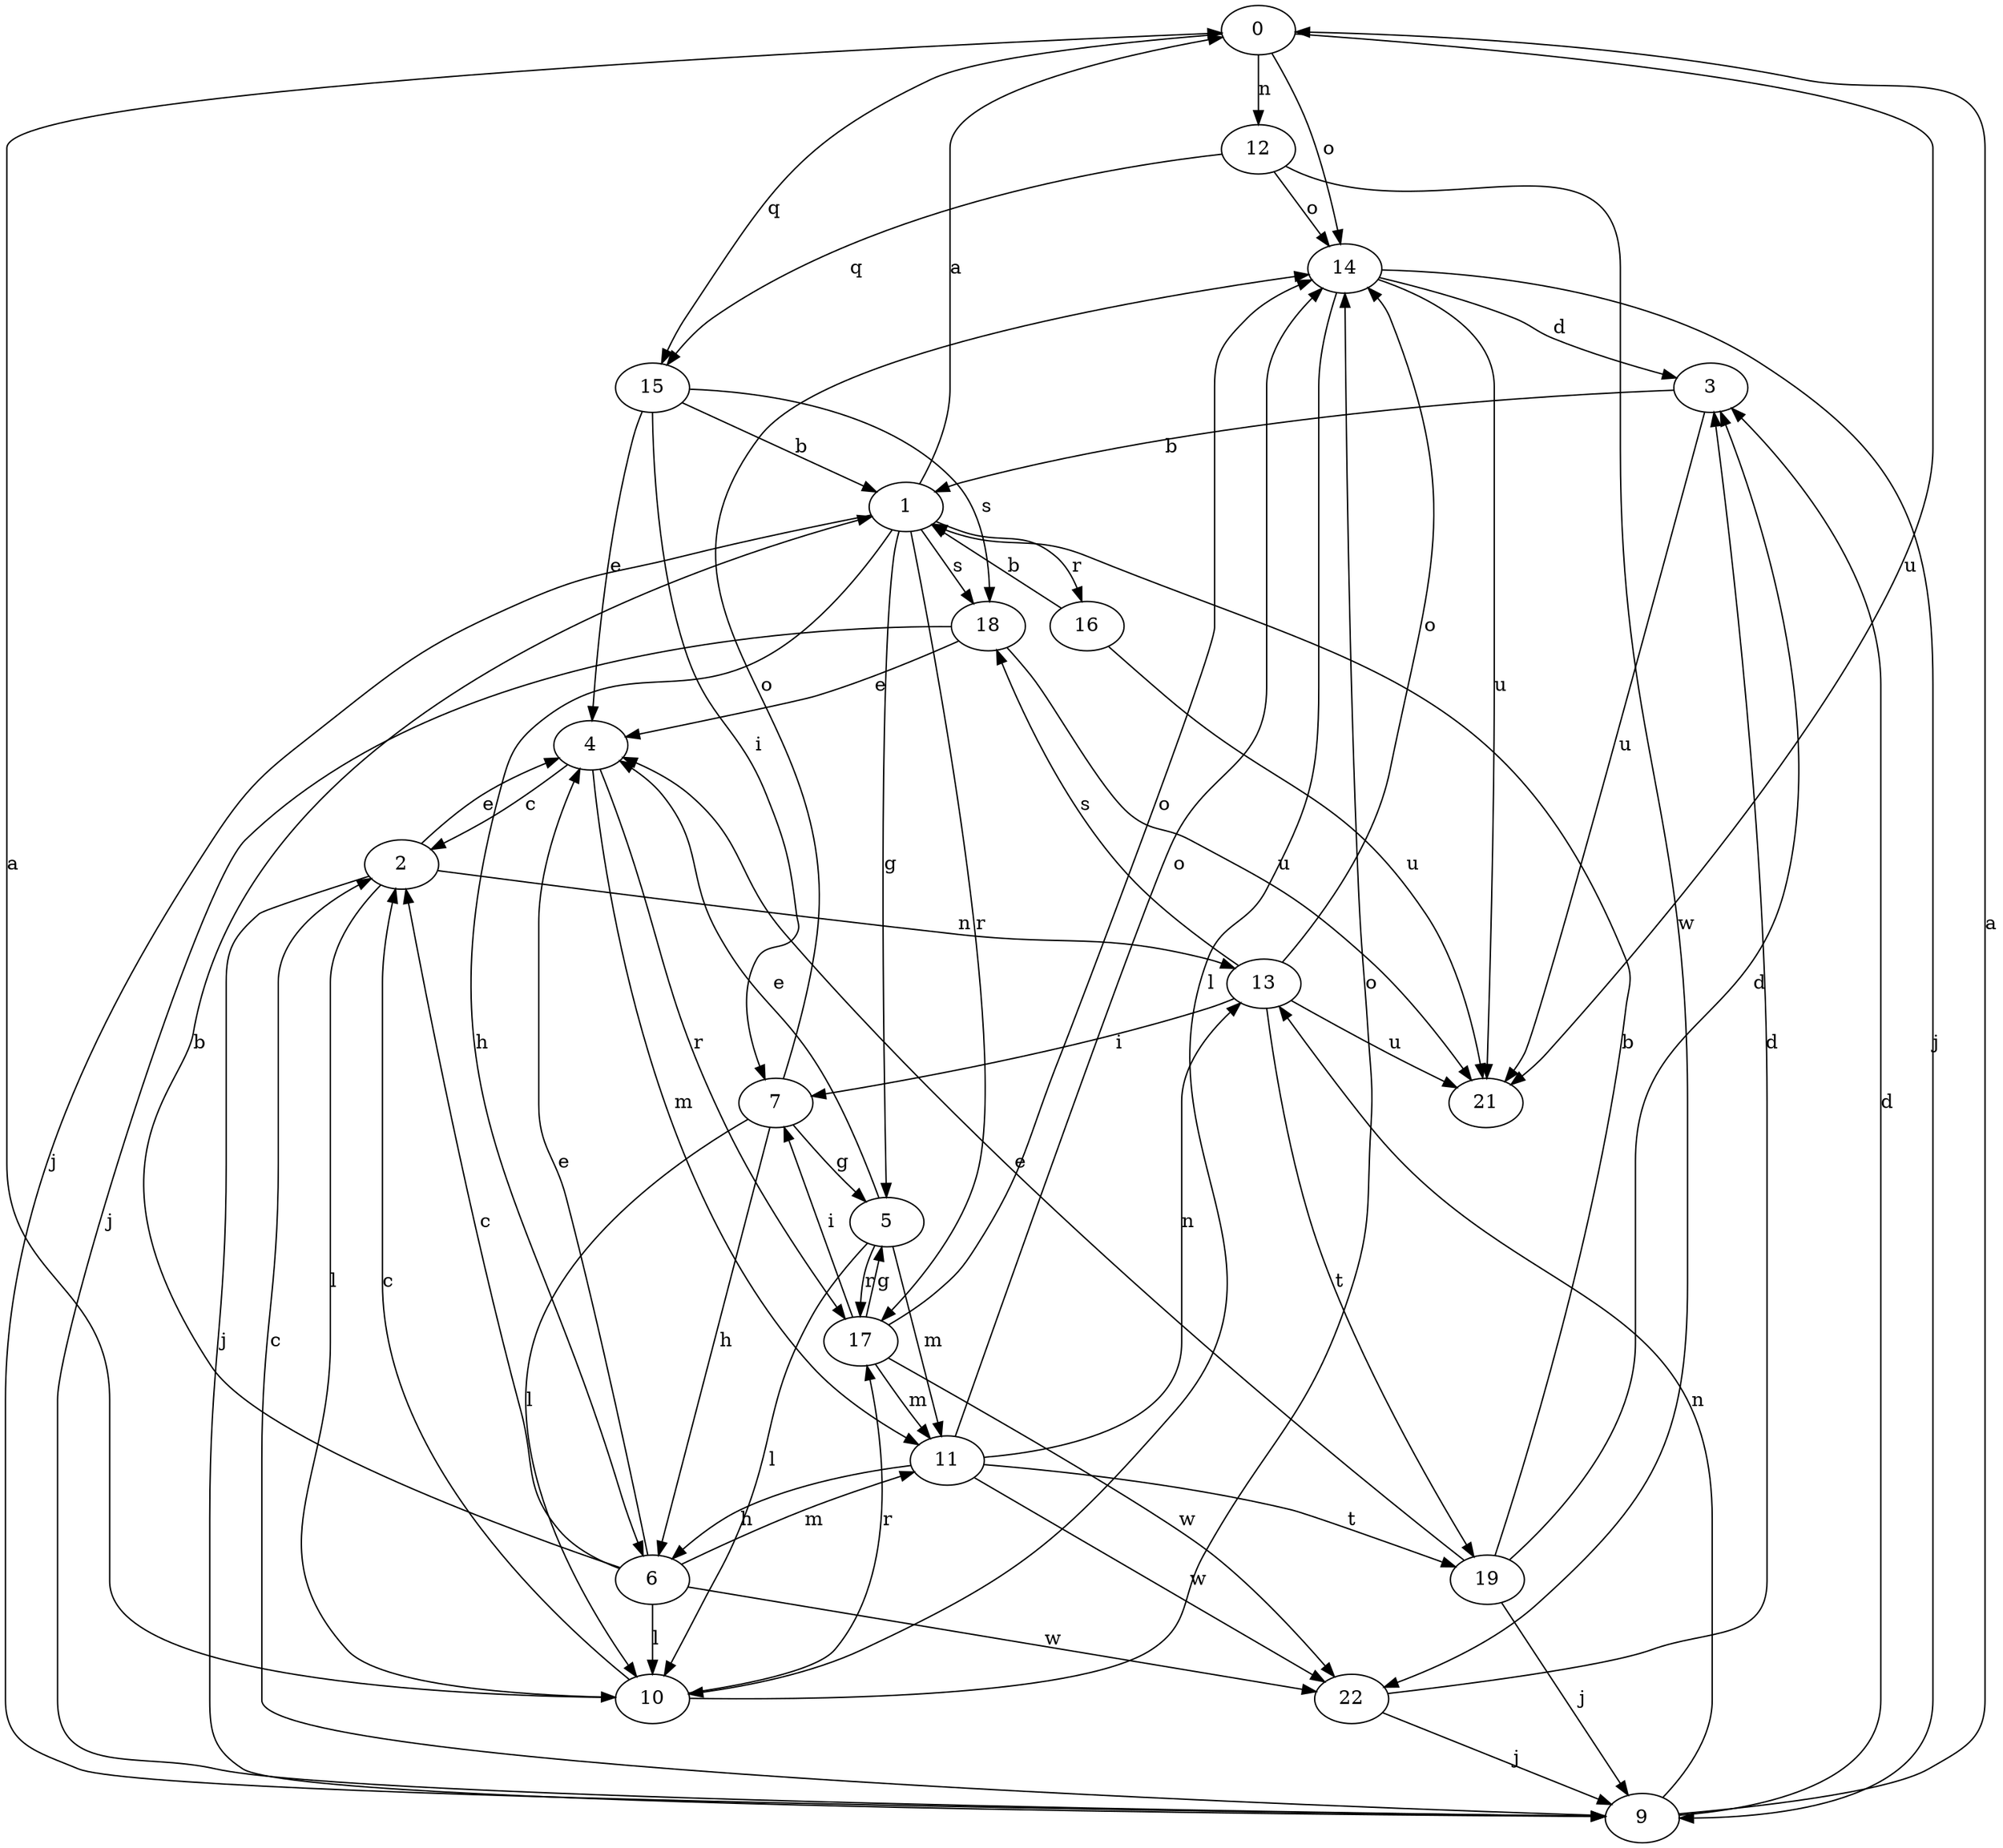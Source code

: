 strict digraph  {
0;
1;
2;
3;
4;
5;
6;
7;
9;
10;
11;
12;
13;
14;
15;
16;
17;
18;
19;
21;
22;
0 -> 12  [label=n];
0 -> 14  [label=o];
0 -> 15  [label=q];
0 -> 21  [label=u];
1 -> 0  [label=a];
1 -> 5  [label=g];
1 -> 6  [label=h];
1 -> 9  [label=j];
1 -> 16  [label=r];
1 -> 17  [label=r];
1 -> 18  [label=s];
2 -> 4  [label=e];
2 -> 9  [label=j];
2 -> 10  [label=l];
2 -> 13  [label=n];
3 -> 1  [label=b];
3 -> 21  [label=u];
4 -> 2  [label=c];
4 -> 11  [label=m];
4 -> 17  [label=r];
5 -> 4  [label=e];
5 -> 10  [label=l];
5 -> 11  [label=m];
5 -> 17  [label=r];
6 -> 1  [label=b];
6 -> 2  [label=c];
6 -> 4  [label=e];
6 -> 10  [label=l];
6 -> 11  [label=m];
6 -> 22  [label=w];
7 -> 5  [label=g];
7 -> 6  [label=h];
7 -> 10  [label=l];
7 -> 14  [label=o];
9 -> 0  [label=a];
9 -> 2  [label=c];
9 -> 3  [label=d];
9 -> 13  [label=n];
10 -> 0  [label=a];
10 -> 2  [label=c];
10 -> 14  [label=o];
10 -> 17  [label=r];
11 -> 6  [label=h];
11 -> 13  [label=n];
11 -> 14  [label=o];
11 -> 19  [label=t];
11 -> 22  [label=w];
12 -> 14  [label=o];
12 -> 15  [label=q];
12 -> 22  [label=w];
13 -> 7  [label=i];
13 -> 14  [label=o];
13 -> 18  [label=s];
13 -> 19  [label=t];
13 -> 21  [label=u];
14 -> 3  [label=d];
14 -> 9  [label=j];
14 -> 10  [label=l];
14 -> 21  [label=u];
15 -> 1  [label=b];
15 -> 4  [label=e];
15 -> 7  [label=i];
15 -> 18  [label=s];
16 -> 1  [label=b];
16 -> 21  [label=u];
17 -> 5  [label=g];
17 -> 7  [label=i];
17 -> 11  [label=m];
17 -> 14  [label=o];
17 -> 22  [label=w];
18 -> 4  [label=e];
18 -> 9  [label=j];
18 -> 21  [label=u];
19 -> 1  [label=b];
19 -> 3  [label=d];
19 -> 4  [label=e];
19 -> 9  [label=j];
22 -> 3  [label=d];
22 -> 9  [label=j];
}
